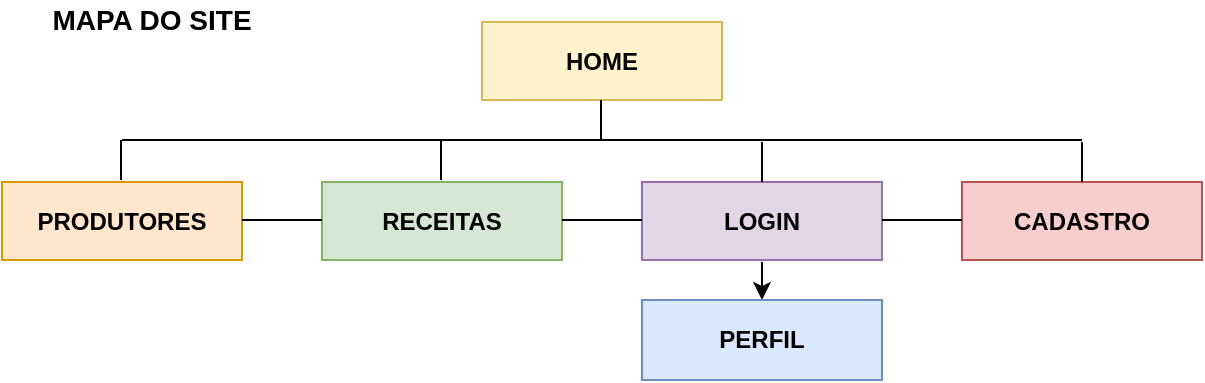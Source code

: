 <mxfile pages="2" version="11.2.1" type="google"><diagram id="q7n7A9c5WuYm2jxyqJuF" name="Mapa do Site"><mxGraphModel dx="1209" dy="665" grid="1" gridSize="10" guides="1" tooltips="1" connect="1" arrows="1" fold="1" page="1" pageScale="1" pageWidth="827" pageHeight="1169" math="0" shadow="0"><root><mxCell id="0"/><mxCell id="1" parent="0"/><mxCell id="6WGa44Zxnw5DNsfpUrPC-1" value="&lt;b&gt;&lt;font style=&quot;font-size: 12px&quot;&gt;HOME&lt;/font&gt;&lt;/b&gt;" style="rounded=0;whiteSpace=wrap;html=1;align=center;fillColor=#fff2cc;strokeColor=#d6b656;" parent="1" vertex="1"><mxGeometry x="360" y="81" width="120" height="39" as="geometry"/></mxCell><mxCell id="6WGa44Zxnw5DNsfpUrPC-6" value="&lt;b&gt;RECEITAS&lt;/b&gt;" style="rounded=0;whiteSpace=wrap;html=1;fillColor=#d5e8d4;strokeColor=#82b366;" parent="1" vertex="1"><mxGeometry x="280" y="161" width="120" height="39" as="geometry"/></mxCell><mxCell id="6WGa44Zxnw5DNsfpUrPC-7" value="&lt;b&gt;LOGIN&lt;/b&gt;" style="rounded=0;whiteSpace=wrap;html=1;fillColor=#e1d5e7;strokeColor=#9673a6;" parent="1" vertex="1"><mxGeometry x="440" y="161" width="120" height="39" as="geometry"/></mxCell><mxCell id="6WGa44Zxnw5DNsfpUrPC-8" value="&lt;b&gt;PRODUTORES&lt;/b&gt;" style="rounded=0;whiteSpace=wrap;html=1;fillColor=#ffe6cc;strokeColor=#d79b00;" parent="1" vertex="1"><mxGeometry x="120" y="161" width="120" height="39" as="geometry"/></mxCell><mxCell id="6WGa44Zxnw5DNsfpUrPC-18" value="" style="endArrow=none;html=1;" parent="1" edge="1"><mxGeometry width="50" height="50" relative="1" as="geometry"><mxPoint x="180" y="140" as="sourcePoint"/><mxPoint x="660" y="140" as="targetPoint"/></mxGeometry></mxCell><mxCell id="6WGa44Zxnw5DNsfpUrPC-23" value="" style="endArrow=none;html=1;" parent="1" edge="1"><mxGeometry width="50" height="50" relative="1" as="geometry"><mxPoint x="179.5" y="160" as="sourcePoint"/><mxPoint x="179.5" y="140" as="targetPoint"/></mxGeometry></mxCell><mxCell id="6WGa44Zxnw5DNsfpUrPC-24" value="" style="endArrow=none;html=1;" parent="1" edge="1"><mxGeometry width="50" height="50" relative="1" as="geometry"><mxPoint x="339.5" y="160" as="sourcePoint"/><mxPoint x="339.5" y="140" as="targetPoint"/></mxGeometry></mxCell><mxCell id="6WGa44Zxnw5DNsfpUrPC-25" value="" style="endArrow=none;html=1;" parent="1" edge="1"><mxGeometry width="50" height="50" relative="1" as="geometry"><mxPoint x="500" y="161" as="sourcePoint"/><mxPoint x="500" y="141" as="targetPoint"/></mxGeometry></mxCell><mxCell id="6WGa44Zxnw5DNsfpUrPC-27" value="&lt;b&gt;CADASTRO&lt;/b&gt;" style="rounded=0;whiteSpace=wrap;html=1;fillColor=#f8cecc;strokeColor=#b85450;" parent="1" vertex="1"><mxGeometry x="600" y="161" width="120" height="39" as="geometry"/></mxCell><mxCell id="6WGa44Zxnw5DNsfpUrPC-30" value="" style="endArrow=none;html=1;" parent="1" edge="1"><mxGeometry width="50" height="50" relative="1" as="geometry"><mxPoint x="660" y="161" as="sourcePoint"/><mxPoint x="660" y="141" as="targetPoint"/></mxGeometry></mxCell><mxCell id="6WGa44Zxnw5DNsfpUrPC-33" value="" style="endArrow=none;html=1;" parent="1" edge="1"><mxGeometry width="50" height="50" relative="1" as="geometry"><mxPoint x="240" y="180" as="sourcePoint"/><mxPoint x="280" y="180" as="targetPoint"/></mxGeometry></mxCell><mxCell id="6WGa44Zxnw5DNsfpUrPC-34" value="" style="endArrow=none;html=1;" parent="1" edge="1"><mxGeometry width="50" height="50" relative="1" as="geometry"><mxPoint x="400.0" y="180" as="sourcePoint"/><mxPoint x="440.0" y="180" as="targetPoint"/></mxGeometry></mxCell><mxCell id="6WGa44Zxnw5DNsfpUrPC-35" value="" style="endArrow=none;html=1;" parent="1" edge="1"><mxGeometry width="50" height="50" relative="1" as="geometry"><mxPoint x="560.0" y="180" as="sourcePoint"/><mxPoint x="600.0" y="180" as="targetPoint"/></mxGeometry></mxCell><mxCell id="6WGa44Zxnw5DNsfpUrPC-37" value="" style="endArrow=none;html=1;" parent="1" edge="1"><mxGeometry width="50" height="50" relative="1" as="geometry"><mxPoint x="419.5" y="140" as="sourcePoint"/><mxPoint x="419.5" y="120" as="targetPoint"/></mxGeometry></mxCell><mxCell id="6WGa44Zxnw5DNsfpUrPC-42" value="" style="endArrow=classic;html=1;exitX=0.5;exitY=1;exitDx=0;exitDy=0;" parent="1" edge="1"><mxGeometry width="50" height="50" relative="1" as="geometry"><mxPoint x="500" y="201.0" as="sourcePoint"/><mxPoint x="500" y="220" as="targetPoint"/></mxGeometry></mxCell><mxCell id="6WGa44Zxnw5DNsfpUrPC-43" value="&lt;b&gt;PERFIL&lt;/b&gt;" style="rounded=0;whiteSpace=wrap;html=1;fillColor=#dae8fc;strokeColor=#6c8ebf;" parent="1" vertex="1"><mxGeometry x="440" y="220" width="120" height="40" as="geometry"/></mxCell><mxCell id="1f7nzNJZ8MPbQ_h3KAXp-1" value="&lt;b&gt;&lt;font style=&quot;font-size: 14px&quot;&gt;MAPA DO SITE&lt;/font&gt;&lt;/b&gt;" style="text;html=1;strokeColor=none;fillColor=none;align=center;verticalAlign=middle;whiteSpace=wrap;rounded=0;" parent="1" vertex="1"><mxGeometry x="140" y="70" width="110" height="20" as="geometry"/></mxCell></root></mxGraphModel></diagram><diagram id="OAck--J-AylwpCj7d08G" name="Fluxograma"><mxGraphModel dx="1209" dy="665" grid="1" gridSize="10" guides="1" tooltips="1" connect="1" arrows="1" fold="1" page="1" pageScale="1" pageWidth="1169" pageHeight="1654" math="0" shadow="0"><root><mxCell id="NQZek4Vy38yTr4gniAJ2-0"/><mxCell id="NQZek4Vy38yTr4gniAJ2-1" parent="NQZek4Vy38yTr4gniAJ2-0"/><mxCell id="UKZYaSi4HwwMBvpg45x8-0" value="&lt;b&gt;&lt;font style=&quot;font-size: 12px&quot;&gt;HOME&lt;/font&gt;&lt;br&gt;&lt;/b&gt;" style="rounded=0;whiteSpace=wrap;html=1;align=center;fillColor=#fff2cc;strokeColor=#d6b656;" parent="NQZek4Vy38yTr4gniAJ2-1" vertex="1"><mxGeometry x="560" y="198" width="120" height="39" as="geometry"/></mxCell><mxCell id="mJOqioNsHGNY5BbSuQ9--1" value="&lt;b&gt;PRODUTORES&lt;/b&gt;" style="rounded=0;whiteSpace=wrap;html=1;fillColor=#ffe6cc;strokeColor=#d79b00;" parent="NQZek4Vy38yTr4gniAJ2-1" vertex="1"><mxGeometry x="720" y="158" width="120" height="40" as="geometry"/></mxCell><mxCell id="mJOqioNsHGNY5BbSuQ9--3" value="&lt;b&gt;RECEITAS&lt;/b&gt;" style="rounded=0;whiteSpace=wrap;html=1;fillColor=#d5e8d4;strokeColor=#82b366;" parent="NQZek4Vy38yTr4gniAJ2-1" vertex="1"><mxGeometry x="720" y="237" width="120" height="40" as="geometry"/></mxCell><mxCell id="mJOqioNsHGNY5BbSuQ9--4" value="" style="endArrow=classic;startArrow=classic;html=1;exitX=0.75;exitY=0;exitDx=0;exitDy=0;entryX=0;entryY=0.5;entryDx=0;entryDy=0;" parent="NQZek4Vy38yTr4gniAJ2-1" source="UKZYaSi4HwwMBvpg45x8-0" target="mJOqioNsHGNY5BbSuQ9--1" edge="1"><mxGeometry width="50" height="50" relative="1" as="geometry"><mxPoint x="700" y="217" as="sourcePoint"/><mxPoint x="710" y="218" as="targetPoint"/><Array as="points"><mxPoint x="650" y="178"/></Array></mxGeometry></mxCell><mxCell id="mJOqioNsHGNY5BbSuQ9--5" value="" style="endArrow=classic;startArrow=classic;html=1;entryX=0;entryY=0.5;entryDx=0;entryDy=0;exitX=0.75;exitY=1;exitDx=0;exitDy=0;" parent="NQZek4Vy38yTr4gniAJ2-1" source="UKZYaSi4HwwMBvpg45x8-0" target="mJOqioNsHGNY5BbSuQ9--3" edge="1"><mxGeometry width="50" height="50" relative="1" as="geometry"><mxPoint x="695" y="297" as="sourcePoint"/><mxPoint x="745" y="247" as="targetPoint"/><Array as="points"><mxPoint x="650" y="257"/><mxPoint x="720" y="257"/></Array></mxGeometry></mxCell><mxCell id="mJOqioNsHGNY5BbSuQ9--6" value="&lt;b&gt;LOGIN&lt;/b&gt;" style="rounded=0;whiteSpace=wrap;html=1;fillColor=#e1d5e7;strokeColor=#9673a6;" parent="NQZek4Vy38yTr4gniAJ2-1" vertex="1"><mxGeometry x="400" y="238.5" width="120" height="40" as="geometry"/></mxCell><mxCell id="mJOqioNsHGNY5BbSuQ9--7" value="" style="endArrow=classic;startArrow=classic;html=1;entryX=0.5;entryY=1;entryDx=0;entryDy=0;exitX=0.5;exitY=0;exitDx=0;exitDy=0;" parent="NQZek4Vy38yTr4gniAJ2-1" source="mJOqioNsHGNY5BbSuQ9--3" target="mJOqioNsHGNY5BbSuQ9--1" edge="1"><mxGeometry width="50" height="50" relative="1" as="geometry"><mxPoint x="660" y="377" as="sourcePoint"/><mxPoint x="710" y="327" as="targetPoint"/></mxGeometry></mxCell><mxCell id="mJOqioNsHGNY5BbSuQ9--11" value="" style="endArrow=classic;html=1;exitX=0.5;exitY=1;exitDx=0;exitDy=0;entryX=0.5;entryY=0;entryDx=0;entryDy=0;" parent="NQZek4Vy38yTr4gniAJ2-1" source="mJOqioNsHGNY5BbSuQ9--6" target="mJOqioNsHGNY5BbSuQ9--12" edge="1"><mxGeometry width="50" height="50" relative="1" as="geometry"><mxPoint x="570" y="269" as="sourcePoint"/><mxPoint x="440" y="308.5" as="targetPoint"/></mxGeometry></mxCell><mxCell id="mJOqioNsHGNY5BbSuQ9--12" value="&lt;b&gt;&lt;br&gt;CONTA&amp;nbsp;&lt;br&gt;ADM.&lt;br&gt;?&lt;/b&gt;" style="rhombus;whiteSpace=wrap;html=1;" parent="NQZek4Vy38yTr4gniAJ2-1" vertex="1"><mxGeometry x="420" y="318.5" width="80" height="80" as="geometry"/></mxCell><mxCell id="mJOqioNsHGNY5BbSuQ9--13" value="" style="endArrow=classic;html=1;exitX=1;exitY=0.5;exitDx=0;exitDy=0;entryX=0.5;entryY=0;entryDx=0;entryDy=0;" parent="NQZek4Vy38yTr4gniAJ2-1" source="mJOqioNsHGNY5BbSuQ9--12" target="mJOqioNsHGNY5BbSuQ9--31" edge="1"><mxGeometry width="50" height="50" relative="1" as="geometry"><mxPoint x="430" y="288.5" as="sourcePoint"/><mxPoint x="1000" y="358.5" as="targetPoint"/><Array as="points"><mxPoint x="980" y="359"/></Array></mxGeometry></mxCell><mxCell id="mJOqioNsHGNY5BbSuQ9--18" value="" style="rounded=0;whiteSpace=wrap;html=1;fillColor=#ffe6cc;strokeColor=#d79b00;" parent="NQZek4Vy38yTr4gniAJ2-1" vertex="1"><mxGeometry x="500" y="398" width="120" height="80" as="geometry"/></mxCell><mxCell id="mJOqioNsHGNY5BbSuQ9--19" value="&lt;b&gt;PRODUTORES&lt;/b&gt;" style="text;html=1;strokeColor=none;fillColor=none;align=center;verticalAlign=middle;whiteSpace=wrap;rounded=0;" parent="NQZek4Vy38yTr4gniAJ2-1" vertex="1"><mxGeometry x="540" y="398.5" width="40" height="20" as="geometry"/></mxCell><mxCell id="mJOqioNsHGNY5BbSuQ9--20" value="&lt;font style=&quot;font-size: 10px&quot;&gt;&lt;font style=&quot;font-size: 10px&quot;&gt;&lt;b&gt;- EDITAR CÓDIGO&lt;br&gt;- CADASTRAR PROD.&lt;br&gt;- VISUALIZAR&lt;/b&gt;&lt;/font&gt;&lt;br&gt;&lt;br&gt;&lt;/font&gt;&lt;b style=&quot;font-size: 7px&quot;&gt;&lt;/b&gt;" style="text;html=1;strokeColor=none;fillColor=none;align=left;verticalAlign=middle;whiteSpace=wrap;rounded=0;" parent="NQZek4Vy38yTr4gniAJ2-1" vertex="1"><mxGeometry x="500" y="419" width="130" height="60" as="geometry"/></mxCell><mxCell id="mJOqioNsHGNY5BbSuQ9--21" value="" style="endArrow=classic;html=1;entryX=0.5;entryY=0;entryDx=0;entryDy=0;" parent="NQZek4Vy38yTr4gniAJ2-1" target="mJOqioNsHGNY5BbSuQ9--19" edge="1"><mxGeometry width="50" height="50" relative="1" as="geometry"><mxPoint x="560" y="358.5" as="sourcePoint"/><mxPoint x="470" y="428.5" as="targetPoint"/></mxGeometry></mxCell><mxCell id="mJOqioNsHGNY5BbSuQ9--22" value="" style="rounded=0;whiteSpace=wrap;html=1;fillColor=#d5e8d4;strokeColor=#82b366;" parent="NQZek4Vy38yTr4gniAJ2-1" vertex="1"><mxGeometry x="640" y="398" width="120" height="80" as="geometry"/></mxCell><mxCell id="mJOqioNsHGNY5BbSuQ9--23" value="&lt;b&gt;RECEITAS&lt;/b&gt;" style="text;html=1;strokeColor=none;fillColor=none;align=center;verticalAlign=middle;whiteSpace=wrap;rounded=0;" parent="NQZek4Vy38yTr4gniAJ2-1" vertex="1"><mxGeometry x="680" y="398.5" width="40" height="20" as="geometry"/></mxCell><mxCell id="mJOqioNsHGNY5BbSuQ9--25" value="" style="endArrow=classic;html=1;entryX=0.5;entryY=0;entryDx=0;entryDy=0;" parent="NQZek4Vy38yTr4gniAJ2-1" edge="1"><mxGeometry width="50" height="50" relative="1" as="geometry"><mxPoint x="700" y="358.5" as="sourcePoint"/><mxPoint x="700" y="398.5" as="targetPoint"/></mxGeometry></mxCell><mxCell id="mJOqioNsHGNY5BbSuQ9--26" value="&lt;font style=&quot;font-size: 10px&quot;&gt;&lt;font style=&quot;font-size: 10px&quot;&gt;&lt;b&gt;- EDITAR CÓDIGO&lt;br&gt;- CADASTRAR RECEITA&lt;br&gt;- VISUALIZAR&lt;/b&gt;&lt;/font&gt;&lt;br&gt;&lt;br&gt;&lt;/font&gt;&lt;b style=&quot;font-size: 7px&quot;&gt;&lt;/b&gt;" style="text;html=1;strokeColor=none;fillColor=none;align=left;verticalAlign=middle;whiteSpace=wrap;rounded=0;" parent="NQZek4Vy38yTr4gniAJ2-1" vertex="1"><mxGeometry x="640" y="418.5" width="120" height="60" as="geometry"/></mxCell><mxCell id="mJOqioNsHGNY5BbSuQ9--27" value="" style="rounded=0;whiteSpace=wrap;html=1;fillColor=#f8cecc;strokeColor=#b85450;" parent="NQZek4Vy38yTr4gniAJ2-1" vertex="1"><mxGeometry x="780" y="398" width="120" height="80" as="geometry"/></mxCell><mxCell id="mJOqioNsHGNY5BbSuQ9--28" value="&lt;b&gt;CADASTRO&lt;/b&gt;" style="text;html=1;strokeColor=none;fillColor=none;align=center;verticalAlign=middle;whiteSpace=wrap;rounded=0;" parent="NQZek4Vy38yTr4gniAJ2-1" vertex="1"><mxGeometry x="820" y="398.5" width="40" height="20" as="geometry"/></mxCell><mxCell id="mJOqioNsHGNY5BbSuQ9--29" value="&lt;font style=&quot;font-size: 10px&quot;&gt;&lt;b&gt;- AUTENTIFICAR CONTA DE FORNECEDOR&lt;br&gt;&lt;br&gt;&lt;br&gt;&lt;/b&gt;&lt;/font&gt;&lt;b style=&quot;font-size: 7px&quot;&gt;&lt;/b&gt;" style="text;html=1;strokeColor=none;fillColor=none;align=left;verticalAlign=middle;whiteSpace=wrap;rounded=0;" parent="NQZek4Vy38yTr4gniAJ2-1" vertex="1"><mxGeometry x="780" y="418.5" width="120" height="60" as="geometry"/></mxCell><mxCell id="mJOqioNsHGNY5BbSuQ9--30" value="" style="endArrow=classic;html=1;entryX=0.5;entryY=0;entryDx=0;entryDy=0;" parent="NQZek4Vy38yTr4gniAJ2-1" edge="1"><mxGeometry width="50" height="50" relative="1" as="geometry"><mxPoint x="840" y="358.5" as="sourcePoint"/><mxPoint x="840" y="398.5" as="targetPoint"/></mxGeometry></mxCell><mxCell id="mJOqioNsHGNY5BbSuQ9--31" value="" style="rounded=0;whiteSpace=wrap;html=1;fillColor=#dae8fc;strokeColor=#6c8ebf;" parent="NQZek4Vy38yTr4gniAJ2-1" vertex="1"><mxGeometry x="920" y="398" width="120" height="80" as="geometry"/></mxCell><mxCell id="mJOqioNsHGNY5BbSuQ9--32" value="&lt;b&gt;PERFIL&lt;/b&gt;" style="text;html=1;strokeColor=none;fillColor=none;align=center;verticalAlign=middle;whiteSpace=wrap;rounded=0;" parent="NQZek4Vy38yTr4gniAJ2-1" vertex="1"><mxGeometry x="960" y="398" width="40" height="20" as="geometry"/></mxCell><mxCell id="mJOqioNsHGNY5BbSuQ9--33" value="&lt;font style=&quot;font-size: 10px&quot;&gt;&lt;b&gt;- EDITAR CÓDIGO&lt;br&gt;- VISUALIZAR&amp;nbsp;&lt;br&gt;- ALTERAR DADOS&lt;br&gt;&lt;br&gt;&lt;/b&gt;&lt;/font&gt;&lt;b style=&quot;font-size: 7px&quot;&gt;&lt;/b&gt;" style="text;html=1;strokeColor=none;fillColor=none;align=left;verticalAlign=middle;whiteSpace=wrap;rounded=0;" parent="NQZek4Vy38yTr4gniAJ2-1" vertex="1"><mxGeometry x="920" y="418.5" width="120" height="60" as="geometry"/></mxCell><mxCell id="mJOqioNsHGNY5BbSuQ9--35" value="" style="endArrow=classic;startArrow=classic;html=1;entryX=0.25;entryY=1;entryDx=0;entryDy=0;exitX=1;exitY=0.5;exitDx=0;exitDy=0;" parent="NQZek4Vy38yTr4gniAJ2-1" source="mJOqioNsHGNY5BbSuQ9--6" target="UKZYaSi4HwwMBvpg45x8-0" edge="1"><mxGeometry width="50" height="50" relative="1" as="geometry"><mxPoint x="570" y="328" as="sourcePoint"/><mxPoint x="620" y="278" as="targetPoint"/><Array as="points"><mxPoint x="590" y="259"/></Array></mxGeometry></mxCell><mxCell id="mJOqioNsHGNY5BbSuQ9--36" value="&lt;b&gt;CADASTRO&lt;/b&gt;" style="rounded=0;whiteSpace=wrap;html=1;fillColor=#f8cecc;strokeColor=#b85450;" parent="NQZek4Vy38yTr4gniAJ2-1" vertex="1"><mxGeometry x="400" y="158" width="120" height="40" as="geometry"/></mxCell><mxCell id="mJOqioNsHGNY5BbSuQ9--37" value="" style="endArrow=classic;startArrow=classic;html=1;entryX=1;entryY=0.5;entryDx=0;entryDy=0;exitX=0.25;exitY=0;exitDx=0;exitDy=0;" parent="NQZek4Vy38yTr4gniAJ2-1" source="UKZYaSi4HwwMBvpg45x8-0" target="mJOqioNsHGNY5BbSuQ9--36" edge="1"><mxGeometry width="50" height="50" relative="1" as="geometry"><mxPoint x="590" y="178" as="sourcePoint"/><mxPoint x="640" y="148" as="targetPoint"/><Array as="points"><mxPoint x="590" y="178"/></Array></mxGeometry></mxCell><mxCell id="mJOqioNsHGNY5BbSuQ9--38" value="" style="endArrow=classic;startArrow=classic;html=1;entryX=0.5;entryY=1;entryDx=0;entryDy=0;exitX=0.5;exitY=0;exitDx=0;exitDy=0;" parent="NQZek4Vy38yTr4gniAJ2-1" source="mJOqioNsHGNY5BbSuQ9--6" target="mJOqioNsHGNY5BbSuQ9--36" edge="1"><mxGeometry width="50" height="50" relative="1" as="geometry"><mxPoint x="340" y="248" as="sourcePoint"/><mxPoint x="390" y="198" as="targetPoint"/></mxGeometry></mxCell><mxCell id="mJOqioNsHGNY5BbSuQ9--40" value="" style="endArrow=classic;html=1;exitX=0;exitY=0.5;exitDx=0;exitDy=0;entryX=0.5;entryY=0;entryDx=0;entryDy=0;" parent="NQZek4Vy38yTr4gniAJ2-1" source="mJOqioNsHGNY5BbSuQ9--12" target="mJOqioNsHGNY5BbSuQ9--41" edge="1"><mxGeometry width="50" height="50" relative="1" as="geometry"><mxPoint x="400" y="518" as="sourcePoint"/><mxPoint x="370" y="508" as="targetPoint"/><Array as="points"><mxPoint x="400" y="359"/><mxPoint x="400" y="438"/><mxPoint x="460" y="438"/></Array></mxGeometry></mxCell><mxCell id="mJOqioNsHGNY5BbSuQ9--41" value="&lt;div style=&quot;font-size: 11px&quot;&gt;&lt;b&gt;&lt;font style=&quot;font-size: 11px&quot;&gt;&lt;br&gt;&lt;/font&gt;&lt;/b&gt;&lt;/div&gt;&lt;b style=&quot;font-size: 11px&quot;&gt;&lt;font style=&quot;font-size: 11px&quot;&gt;&lt;div&gt;&lt;b&gt;CONTA FORNEC.&lt;/b&gt;&lt;/div&gt;&lt;div&gt;&lt;b&gt;?&lt;/b&gt;&lt;/div&gt;&lt;/font&gt;&lt;/b&gt;" style="rhombus;whiteSpace=wrap;html=1;align=center;" parent="NQZek4Vy38yTr4gniAJ2-1" vertex="1"><mxGeometry x="420" y="478.5" width="80" height="80" as="geometry"/></mxCell><mxCell id="mJOqioNsHGNY5BbSuQ9--43" value="" style="endArrow=classic;html=1;exitX=1;exitY=0.5;exitDx=0;exitDy=0;entryX=0.5;entryY=0;entryDx=0;entryDy=0;" parent="NQZek4Vy38yTr4gniAJ2-1" source="mJOqioNsHGNY5BbSuQ9--41" target="mJOqioNsHGNY5BbSuQ9--58" edge="1"><mxGeometry width="50" height="50" relative="1" as="geometry"><mxPoint x="610" y="588" as="sourcePoint"/><mxPoint x="840" y="548" as="targetPoint"/><Array as="points"><mxPoint x="840" y="519"/></Array></mxGeometry></mxCell><mxCell id="mJOqioNsHGNY5BbSuQ9--44" value="" style="rounded=0;whiteSpace=wrap;html=1;fillColor=#ffe6cc;strokeColor=#d79b00;" parent="NQZek4Vy38yTr4gniAJ2-1" vertex="1"><mxGeometry x="500" y="558" width="120" height="80" as="geometry"/></mxCell><mxCell id="mJOqioNsHGNY5BbSuQ9--45" value="&lt;b&gt;PRODUTORES&lt;/b&gt;" style="text;html=1;strokeColor=none;fillColor=none;align=center;verticalAlign=middle;whiteSpace=wrap;rounded=0;" parent="NQZek4Vy38yTr4gniAJ2-1" vertex="1"><mxGeometry x="540" y="558" width="40" height="20" as="geometry"/></mxCell><mxCell id="mJOqioNsHGNY5BbSuQ9--46" value="&lt;font style=&quot;font-size: 10px&quot;&gt;&lt;font style=&quot;font-size: 10px&quot;&gt;&lt;b&gt;- CADASTRAR PROD.&lt;br&gt;- VISUALIZAR&lt;/b&gt;&lt;/font&gt;&lt;br&gt;- &lt;b&gt;ALTERAR DADOS&lt;/b&gt;&lt;br&gt;&lt;br&gt;&lt;/font&gt;&lt;b style=&quot;font-size: 7px&quot;&gt;&lt;/b&gt;" style="text;html=1;strokeColor=none;fillColor=none;align=left;verticalAlign=middle;whiteSpace=wrap;rounded=0;" parent="NQZek4Vy38yTr4gniAJ2-1" vertex="1"><mxGeometry x="500" y="579" width="130" height="60" as="geometry"/></mxCell><mxCell id="mJOqioNsHGNY5BbSuQ9--47" value="" style="endArrow=classic;html=1;entryX=0.5;entryY=0;entryDx=0;entryDy=0;" parent="NQZek4Vy38yTr4gniAJ2-1" target="mJOqioNsHGNY5BbSuQ9--45" edge="1"><mxGeometry width="50" height="50" relative="1" as="geometry"><mxPoint x="560" y="518" as="sourcePoint"/><mxPoint x="470" y="588" as="targetPoint"/></mxGeometry></mxCell><mxCell id="mJOqioNsHGNY5BbSuQ9--48" value="" style="rounded=0;whiteSpace=wrap;html=1;fillColor=#d5e8d4;strokeColor=#82b366;" parent="NQZek4Vy38yTr4gniAJ2-1" vertex="1"><mxGeometry x="640" y="558" width="120" height="80" as="geometry"/></mxCell><mxCell id="mJOqioNsHGNY5BbSuQ9--49" value="&lt;b&gt;RECEITAS&lt;/b&gt;" style="text;html=1;strokeColor=none;fillColor=none;align=center;verticalAlign=middle;whiteSpace=wrap;rounded=0;" parent="NQZek4Vy38yTr4gniAJ2-1" vertex="1"><mxGeometry x="680" y="558.5" width="40" height="20" as="geometry"/></mxCell><mxCell id="mJOqioNsHGNY5BbSuQ9--50" value="" style="endArrow=classic;html=1;entryX=0.5;entryY=0;entryDx=0;entryDy=0;" parent="NQZek4Vy38yTr4gniAJ2-1" target="mJOqioNsHGNY5BbSuQ9--48" edge="1"><mxGeometry width="50" height="50" relative="1" as="geometry"><mxPoint x="700" y="519" as="sourcePoint"/><mxPoint x="720" y="548" as="targetPoint"/></mxGeometry></mxCell><mxCell id="mJOqioNsHGNY5BbSuQ9--51" value="&lt;font style=&quot;font-size: 10px&quot;&gt;&lt;font style=&quot;font-size: 10px&quot;&gt;&lt;b&gt;- VISUALIZAR&lt;/b&gt;&lt;/font&gt;&lt;br&gt;&lt;br&gt;&lt;/font&gt;&lt;b style=&quot;font-size: 7px&quot;&gt;&lt;br&gt;&lt;br&gt;&lt;/b&gt;" style="text;html=1;strokeColor=none;fillColor=none;align=left;verticalAlign=middle;whiteSpace=wrap;rounded=0;" parent="NQZek4Vy38yTr4gniAJ2-1" vertex="1"><mxGeometry x="640" y="579" width="120" height="60" as="geometry"/></mxCell><mxCell id="mJOqioNsHGNY5BbSuQ9--53" value="&lt;b&gt;SIM&lt;/b&gt;" style="text;html=1;strokeColor=none;fillColor=none;align=center;verticalAlign=middle;whiteSpace=wrap;rounded=0;" parent="NQZek4Vy38yTr4gniAJ2-1" vertex="1"><mxGeometry x="500" y="338" width="40" height="20" as="geometry"/></mxCell><mxCell id="mJOqioNsHGNY5BbSuQ9--54" value="&lt;b&gt;SIM&lt;/b&gt;" style="text;html=1;strokeColor=none;fillColor=none;align=center;verticalAlign=middle;whiteSpace=wrap;rounded=0;" parent="NQZek4Vy38yTr4gniAJ2-1" vertex="1"><mxGeometry x="500" y="498.5" width="40" height="20" as="geometry"/></mxCell><mxCell id="mJOqioNsHGNY5BbSuQ9--55" value="&lt;b&gt;NÃO&lt;/b&gt;" style="text;html=1;strokeColor=none;fillColor=none;align=center;verticalAlign=middle;whiteSpace=wrap;rounded=0;" parent="NQZek4Vy38yTr4gniAJ2-1" vertex="1"><mxGeometry x="380" y="338.5" width="40" height="20" as="geometry"/></mxCell><mxCell id="mJOqioNsHGNY5BbSuQ9--58" value="" style="rounded=0;whiteSpace=wrap;html=1;fillColor=#dae8fc;strokeColor=#6c8ebf;" parent="NQZek4Vy38yTr4gniAJ2-1" vertex="1"><mxGeometry x="780" y="558" width="120" height="80" as="geometry"/></mxCell><mxCell id="mJOqioNsHGNY5BbSuQ9--59" value="&lt;b&gt;PERFIL&lt;/b&gt;" style="text;html=1;strokeColor=none;fillColor=none;align=center;verticalAlign=middle;whiteSpace=wrap;rounded=0;" parent="NQZek4Vy38yTr4gniAJ2-1" vertex="1"><mxGeometry x="820" y="557" width="40" height="20" as="geometry"/></mxCell><mxCell id="mJOqioNsHGNY5BbSuQ9--60" value="&lt;font style=&quot;font-size: 10px&quot;&gt;&lt;b&gt;- VISUALIZAR&amp;nbsp;&lt;br&gt;- ALTERAR DADOS&lt;br&gt;&lt;br&gt;&lt;br&gt;&lt;/b&gt;&lt;/font&gt;&lt;b style=&quot;font-size: 7px&quot;&gt;&lt;/b&gt;" style="text;html=1;strokeColor=none;fillColor=none;align=left;verticalAlign=middle;whiteSpace=wrap;rounded=0;" parent="NQZek4Vy38yTr4gniAJ2-1" vertex="1"><mxGeometry x="780" y="577" width="120" height="60" as="geometry"/></mxCell><mxCell id="mJOqioNsHGNY5BbSuQ9--66" value="&lt;b&gt;NÃO&lt;/b&gt;" style="text;html=1;strokeColor=none;fillColor=none;align=center;verticalAlign=middle;whiteSpace=wrap;rounded=0;" parent="NQZek4Vy38yTr4gniAJ2-1" vertex="1"><mxGeometry x="380" y="498.5" width="40" height="20" as="geometry"/></mxCell><mxCell id="mJOqioNsHGNY5BbSuQ9--86" value="" style="rounded=0;whiteSpace=wrap;html=1;fillColor=#f5f5f5;strokeColor=#666666;fontColor=#333333;" parent="NQZek4Vy38yTr4gniAJ2-1" vertex="1"><mxGeometry x="560" y="40" width="120" height="80" as="geometry"/></mxCell><mxCell id="mJOqioNsHGNY5BbSuQ9--87" value="&lt;b&gt;USUÁRIO SEM CADASTRO&lt;/b&gt;" style="text;html=1;strokeColor=none;fillColor=none;align=center;verticalAlign=middle;whiteSpace=wrap;rounded=0;" parent="NQZek4Vy38yTr4gniAJ2-1" vertex="1"><mxGeometry x="560" y="43" width="120" height="30" as="geometry"/></mxCell><mxCell id="mJOqioNsHGNY5BbSuQ9--88" value="&lt;font style=&quot;font-size: 10px&quot;&gt;&lt;b&gt;&lt;br&gt;&lt;br&gt;- VISUALIZAR&lt;br&gt;&amp;nbsp;&lt;br&gt;&lt;br&gt;&lt;br&gt;&lt;/b&gt;&lt;/font&gt;&lt;b style=&quot;font-size: 7px&quot;&gt;&lt;/b&gt;" style="text;html=1;strokeColor=none;fillColor=none;align=left;verticalAlign=middle;whiteSpace=wrap;rounded=0;" parent="NQZek4Vy38yTr4gniAJ2-1" vertex="1"><mxGeometry x="563" y="73" width="110" height="37" as="geometry"/></mxCell><mxCell id="mJOqioNsHGNY5BbSuQ9--89" value="" style="endArrow=classic;html=1;exitX=0.5;exitY=1;exitDx=0;exitDy=0;entryX=0.5;entryY=0;entryDx=0;entryDy=0;" parent="NQZek4Vy38yTr4gniAJ2-1" source="mJOqioNsHGNY5BbSuQ9--86" target="UKZYaSi4HwwMBvpg45x8-0" edge="1"><mxGeometry width="50" height="50" relative="1" as="geometry"><mxPoint x="360" y="100" as="sourcePoint"/><mxPoint x="300" y="170" as="targetPoint"/></mxGeometry></mxCell><mxCell id="7LUroCUG54leuqZWzHKV-0" value="" style="endArrow=classic;html=1;exitX=0;exitY=0.5;exitDx=0;exitDy=0;entryX=1;entryY=0.5;entryDx=0;entryDy=0;" parent="NQZek4Vy38yTr4gniAJ2-1" source="mJOqioNsHGNY5BbSuQ9--41" target="mJOqioNsHGNY5BbSuQ9--86" edge="1"><mxGeometry width="50" height="50" relative="1" as="geometry"><mxPoint x="430" y="870" as="sourcePoint"/><mxPoint x="690" y="80" as="targetPoint"/><Array as="points"><mxPoint x="400" y="519"/><mxPoint x="400" y="679"/><mxPoint x="1060" y="679"/><mxPoint x="1060" y="300"/><mxPoint x="900" y="300"/><mxPoint x="900" y="80"/></Array></mxGeometry></mxCell><mxCell id="7LUroCUG54leuqZWzHKV-2" value="" style="endArrow=classic;html=1;exitX=0;exitY=0.75;exitDx=0;exitDy=0;entryX=0.5;entryY=0;entryDx=0;entryDy=0;" parent="NQZek4Vy38yTr4gniAJ2-1" source="mJOqioNsHGNY5BbSuQ9--86" target="mJOqioNsHGNY5BbSuQ9--36" edge="1"><mxGeometry width="50" height="50" relative="1" as="geometry"><mxPoint x="500" y="80" as="sourcePoint"/><mxPoint x="340" y="90" as="targetPoint"/><Array as="points"><mxPoint x="460" y="100"/></Array></mxGeometry></mxCell><mxCell id="o4vyRCCeCDBUsRUr0Dlc-1" value="&lt;br&gt;&lt;div style=&quot;font-size: 11px ; font-weight: 700 ; white-space: normal&quot;&gt;&lt;b&gt;CONTA FORNEC.&lt;/b&gt;&lt;/div&gt;&lt;div style=&quot;font-size: 11px ; font-weight: 700 ; white-space: normal&quot;&gt;&lt;b&gt;?&lt;/b&gt;&lt;/div&gt;" style="rhombus;whiteSpace=wrap;html=1;" parent="NQZek4Vy38yTr4gniAJ2-1" vertex="1"><mxGeometry x="160" y="199" width="80" height="80" as="geometry"/></mxCell><mxCell id="o4vyRCCeCDBUsRUr0Dlc-2" value="" style="endArrow=classic;html=1;exitX=0;exitY=0.5;exitDx=0;exitDy=0;entryX=0.5;entryY=0;entryDx=0;entryDy=0;" parent="NQZek4Vy38yTr4gniAJ2-1" source="mJOqioNsHGNY5BbSuQ9--36" target="o4vyRCCeCDBUsRUr0Dlc-1" edge="1"><mxGeometry width="50" height="50" relative="1" as="geometry"><mxPoint x="290" y="150" as="sourcePoint"/><mxPoint x="340" y="100" as="targetPoint"/><Array as="points"><mxPoint x="200" y="178"/></Array></mxGeometry></mxCell><mxCell id="o4vyRCCeCDBUsRUr0Dlc-4" value="&lt;b style=&quot;white-space: normal&quot;&gt;AGUARDAR AUTENTIFICAÇÃO&lt;/b&gt;" style="rounded=1;whiteSpace=wrap;html=1;fillColor=#f8cecc;strokeColor=#b85450;" parent="NQZek4Vy38yTr4gniAJ2-1" vertex="1"><mxGeometry x="210" y="298.5" width="120" height="42" as="geometry"/></mxCell><mxCell id="o4vyRCCeCDBUsRUr0Dlc-5" value="" style="endArrow=classic;html=1;exitX=1;exitY=0.5;exitDx=0;exitDy=0;entryX=0.5;entryY=0;entryDx=0;entryDy=0;" parent="NQZek4Vy38yTr4gniAJ2-1" source="o4vyRCCeCDBUsRUr0Dlc-1" target="o4vyRCCeCDBUsRUr0Dlc-4" edge="1"><mxGeometry width="50" height="50" relative="1" as="geometry"><mxPoint x="240" y="520" as="sourcePoint"/><mxPoint x="270" y="290" as="targetPoint"/><Array as="points"><mxPoint x="270" y="239"/></Array></mxGeometry></mxCell><mxCell id="o4vyRCCeCDBUsRUr0Dlc-6" value="&lt;b&gt;SIM&lt;/b&gt;" style="text;html=1;strokeColor=none;fillColor=none;align=center;verticalAlign=middle;whiteSpace=wrap;rounded=0;" parent="NQZek4Vy38yTr4gniAJ2-1" vertex="1"><mxGeometry x="240" y="219" width="40" height="20" as="geometry"/></mxCell><mxCell id="o4vyRCCeCDBUsRUr0Dlc-7" value="" style="endArrow=classic;html=1;exitX=0;exitY=0.5;exitDx=0;exitDy=0;entryX=0;entryY=0.25;entryDx=0;entryDy=0;" parent="NQZek4Vy38yTr4gniAJ2-1" source="o4vyRCCeCDBUsRUr0Dlc-1" target="mJOqioNsHGNY5BbSuQ9--86" edge="1"><mxGeometry width="50" height="50" relative="1" as="geometry"><mxPoint x="110" y="390" as="sourcePoint"/><mxPoint x="550" y="70" as="targetPoint"/><Array as="points"><mxPoint x="120" y="239"/><mxPoint x="120" y="120"/><mxPoint x="400" y="120"/><mxPoint x="400" y="60"/></Array></mxGeometry></mxCell><mxCell id="o4vyRCCeCDBUsRUr0Dlc-12" value="" style="endArrow=classic;html=1;exitX=0.5;exitY=1;exitDx=0;exitDy=0;entryX=0;entryY=0.5;entryDx=0;entryDy=0;" parent="NQZek4Vy38yTr4gniAJ2-1" source="o4vyRCCeCDBUsRUr0Dlc-4" target="mJOqioNsHGNY5BbSuQ9--6" edge="1"><mxGeometry width="50" height="50" relative="1" as="geometry"><mxPoint x="240" y="510" as="sourcePoint"/><mxPoint x="270" y="370" as="targetPoint"/><Array as="points"><mxPoint x="270" y="380"/><mxPoint x="350" y="380"/><mxPoint x="350" y="259"/></Array></mxGeometry></mxCell><mxCell id="o4vyRCCeCDBUsRUr0Dlc-13" value="&lt;b&gt;&lt;font style=&quot;font-size: 14px&quot;&gt;FLUXOGRAMA&lt;/font&gt;&lt;/b&gt;" style="text;html=1;strokeColor=none;fillColor=none;align=center;verticalAlign=middle;whiteSpace=wrap;rounded=0;" parent="NQZek4Vy38yTr4gniAJ2-1" vertex="1"><mxGeometry x="190" y="80" width="40" height="20" as="geometry"/></mxCell><mxCell id="Zte1sSCTNtjOa9KlVUv0-0" value="&lt;b&gt;NÃO&lt;/b&gt;" style="text;html=1;strokeColor=none;fillColor=none;align=center;verticalAlign=middle;whiteSpace=wrap;rounded=0;" vertex="1" parent="NQZek4Vy38yTr4gniAJ2-1"><mxGeometry x="120" y="217.5" width="40" height="20" as="geometry"/></mxCell></root></mxGraphModel></diagram></mxfile>